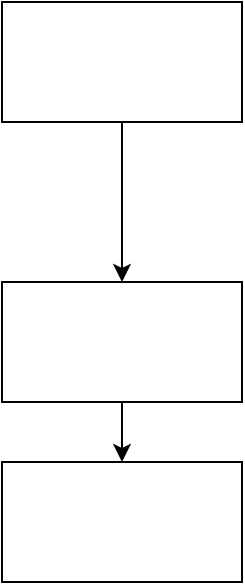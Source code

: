 <mxfile version="16.4.3" type="github">
  <diagram id="68LKpC1ZdjmjRhCCyNUn" name="第 1 页">
    <mxGraphModel dx="1422" dy="762" grid="1" gridSize="10" guides="1" tooltips="1" connect="1" arrows="1" fold="1" page="1" pageScale="1" pageWidth="827" pageHeight="1169" math="0" shadow="0">
      <root>
        <mxCell id="0" />
        <mxCell id="1" parent="0" />
        <mxCell id="8zB-LlnMZKOEDYU0yRov-3" value="" style="edgeStyle=orthogonalEdgeStyle;rounded=0;orthogonalLoop=1;jettySize=auto;html=1;" parent="1" source="8zB-LlnMZKOEDYU0yRov-1" target="8zB-LlnMZKOEDYU0yRov-2" edge="1">
          <mxGeometry relative="1" as="geometry" />
        </mxCell>
        <mxCell id="8zB-LlnMZKOEDYU0yRov-1" value="" style="rounded=0;whiteSpace=wrap;html=1;" parent="1" vertex="1">
          <mxGeometry x="160" y="230" width="120" height="60" as="geometry" />
        </mxCell>
        <mxCell id="ZLoarzHcT-XmePWtu7ge-2" style="edgeStyle=orthogonalEdgeStyle;rounded=0;orthogonalLoop=1;jettySize=auto;html=1;" edge="1" parent="1" source="8zB-LlnMZKOEDYU0yRov-2">
          <mxGeometry relative="1" as="geometry">
            <mxPoint x="220" y="460" as="targetPoint" />
          </mxGeometry>
        </mxCell>
        <mxCell id="8zB-LlnMZKOEDYU0yRov-2" value="" style="whiteSpace=wrap;html=1;rounded=0;" parent="1" vertex="1">
          <mxGeometry x="160" y="370" width="120" height="60" as="geometry" />
        </mxCell>
        <mxCell id="ZLoarzHcT-XmePWtu7ge-3" value="" style="rounded=0;whiteSpace=wrap;html=1;" vertex="1" parent="1">
          <mxGeometry x="160" y="460" width="120" height="60" as="geometry" />
        </mxCell>
      </root>
    </mxGraphModel>
  </diagram>
</mxfile>
